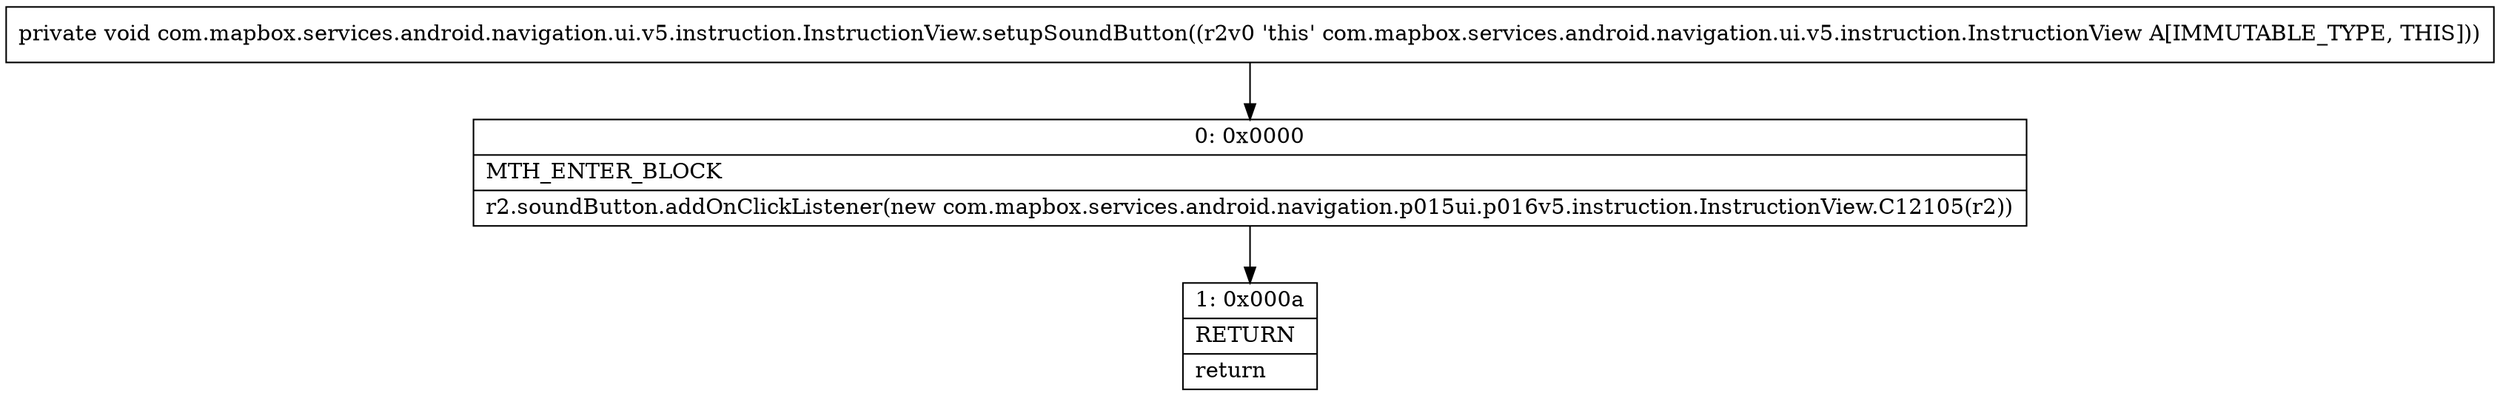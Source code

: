 digraph "CFG forcom.mapbox.services.android.navigation.ui.v5.instruction.InstructionView.setupSoundButton()V" {
Node_0 [shape=record,label="{0\:\ 0x0000|MTH_ENTER_BLOCK\l|r2.soundButton.addOnClickListener(new com.mapbox.services.android.navigation.p015ui.p016v5.instruction.InstructionView.C12105(r2))\l}"];
Node_1 [shape=record,label="{1\:\ 0x000a|RETURN\l|return\l}"];
MethodNode[shape=record,label="{private void com.mapbox.services.android.navigation.ui.v5.instruction.InstructionView.setupSoundButton((r2v0 'this' com.mapbox.services.android.navigation.ui.v5.instruction.InstructionView A[IMMUTABLE_TYPE, THIS])) }"];
MethodNode -> Node_0;
Node_0 -> Node_1;
}

